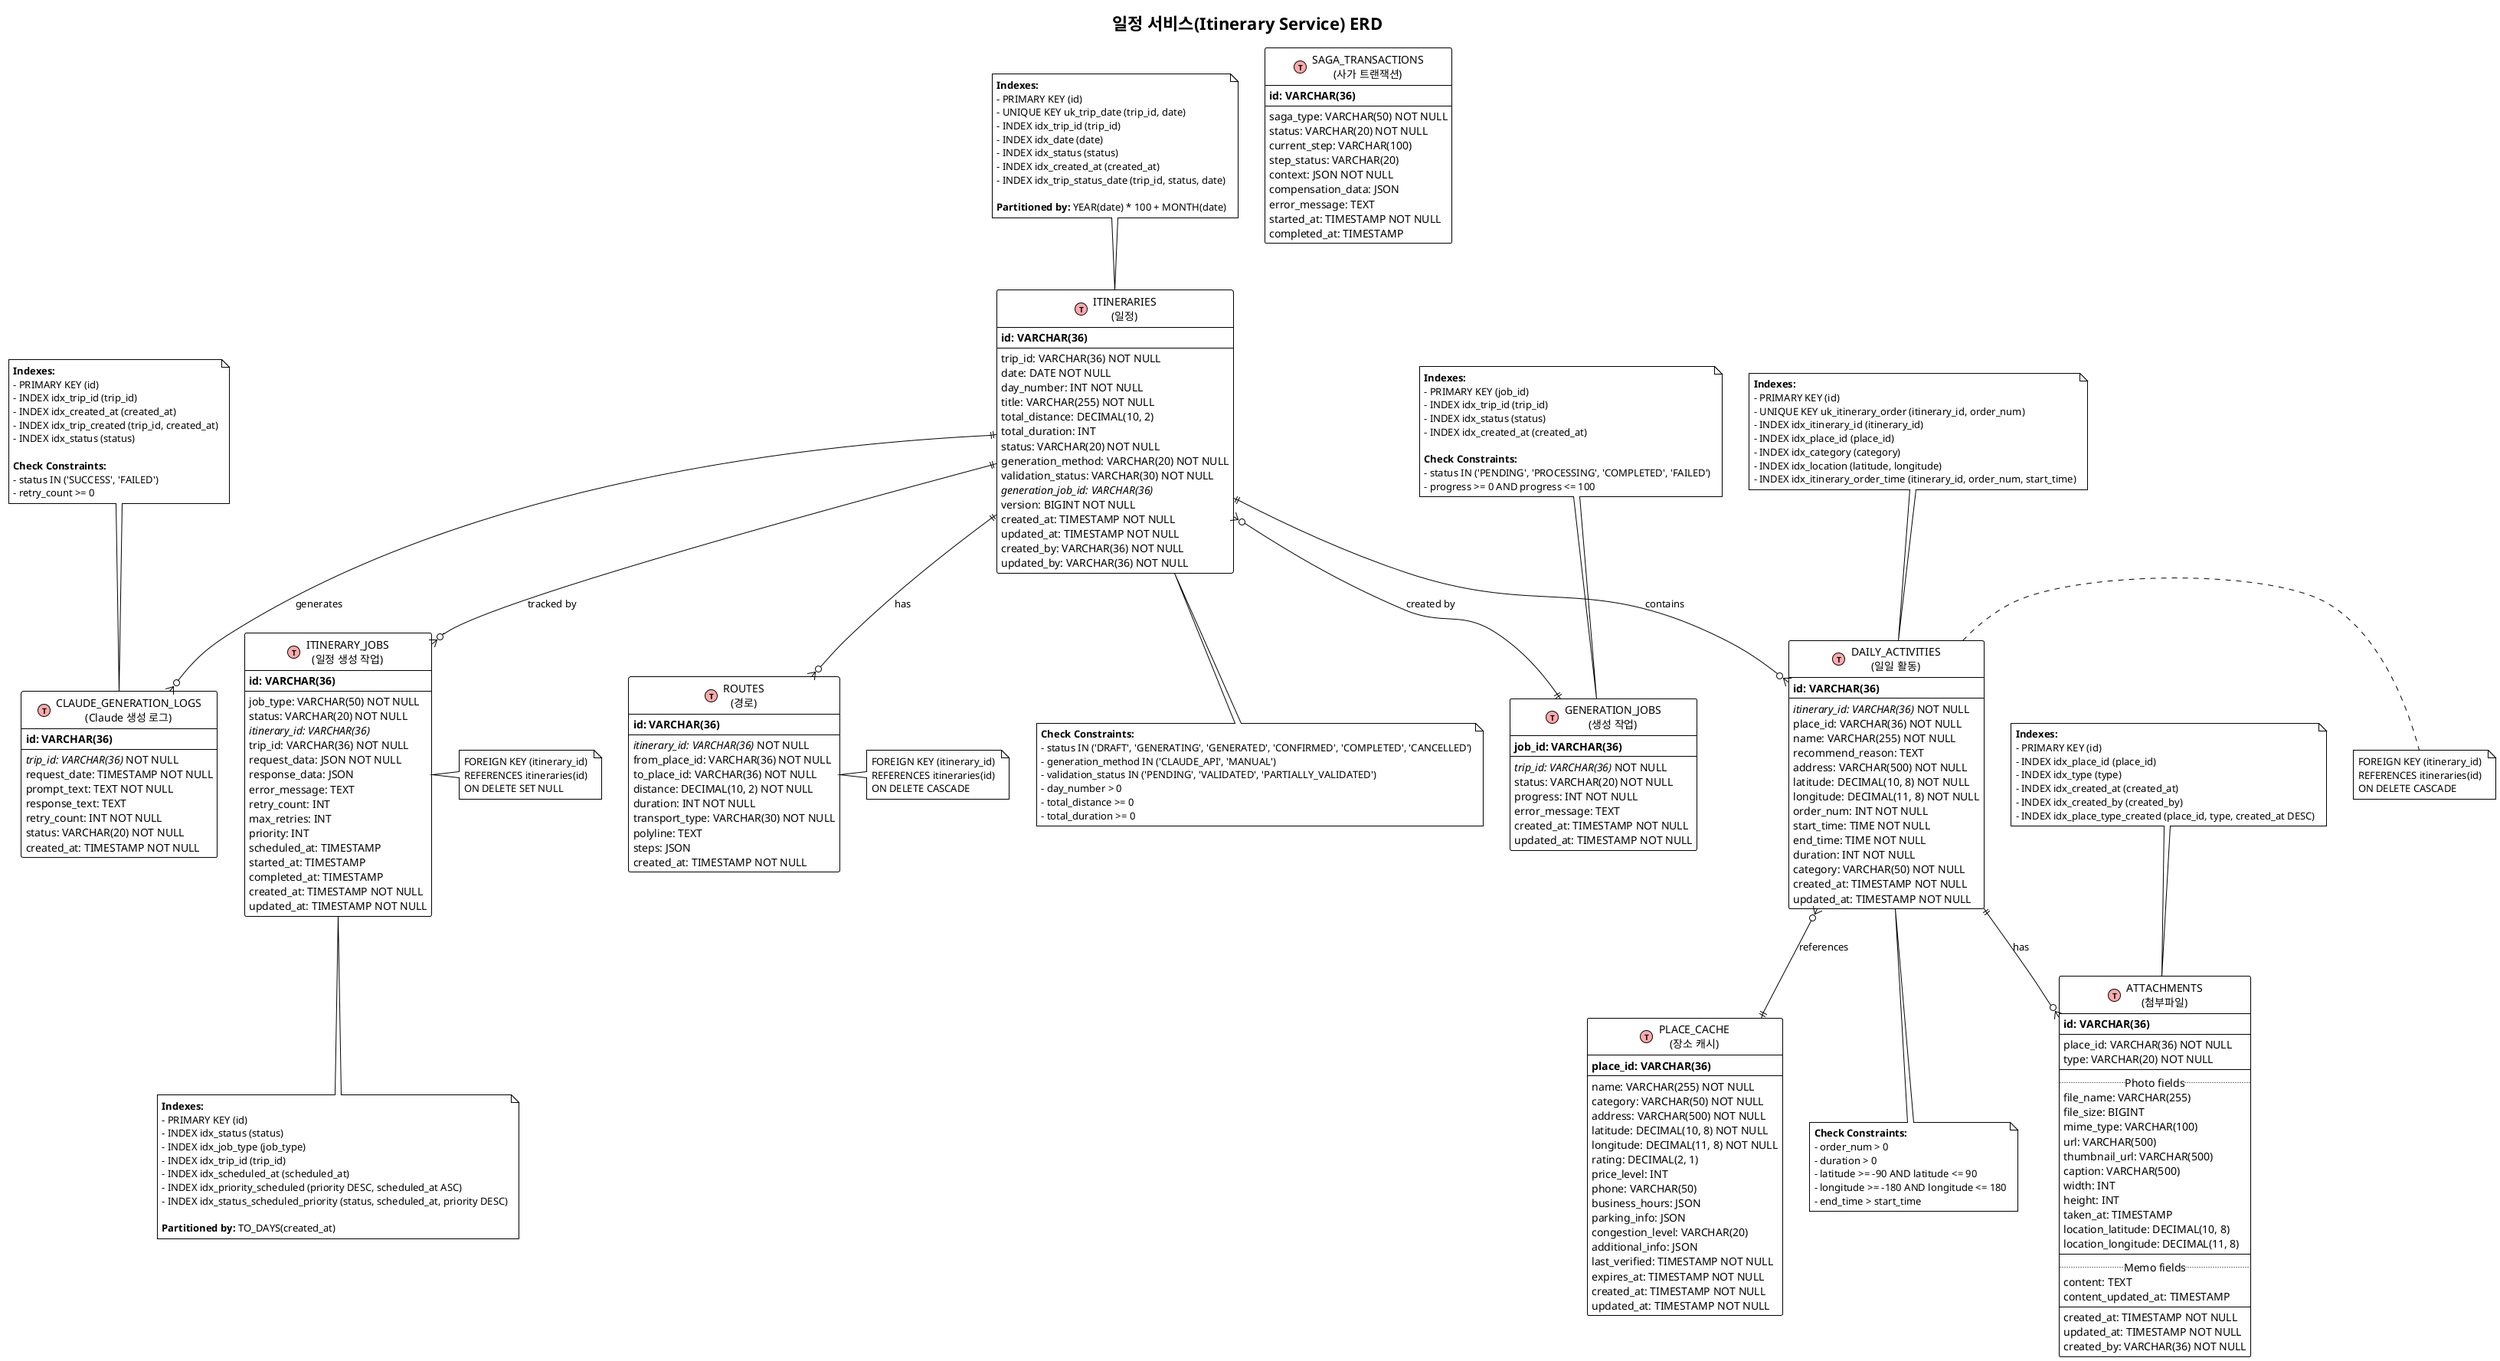 @startuml
!theme mono

title 일정 서비스(Itinerary Service) ERD

' 데이터베이스 스키마 정의
!define TABLE(name,desc) class name as "desc" << (T,#FFAAAA) >>
!define PK(x) <b>x</b>
!define FK(x) <i>x</i>

' 테이블 정의
TABLE(itineraries, "ITINERARIES\n(일정)") {
    PK(id: VARCHAR(36))
    --
    trip_id: VARCHAR(36) NOT NULL
    date: DATE NOT NULL
    day_number: INT NOT NULL
    title: VARCHAR(255) NOT NULL
    total_distance: DECIMAL(10, 2)
    total_duration: INT
    status: VARCHAR(20) NOT NULL
    generation_method: VARCHAR(20) NOT NULL
    validation_status: VARCHAR(30) NOT NULL
    FK(generation_job_id: VARCHAR(36))
    version: BIGINT NOT NULL
    created_at: TIMESTAMP NOT NULL
    updated_at: TIMESTAMP NOT NULL
    created_by: VARCHAR(36) NOT NULL
    updated_by: VARCHAR(36) NOT NULL
}

TABLE(activities, "DAILY_ACTIVITIES\n(일일 활동)") {
    PK(id: VARCHAR(36))
    --
    FK(itinerary_id: VARCHAR(36)) NOT NULL
    place_id: VARCHAR(36) NOT NULL
    name: VARCHAR(255) NOT NULL
    recommend_reason: TEXT
    address: VARCHAR(500) NOT NULL
    latitude: DECIMAL(10, 8) NOT NULL
    longitude: DECIMAL(11, 8) NOT NULL
    order_num: INT NOT NULL
    start_time: TIME NOT NULL
    end_time: TIME NOT NULL
    duration: INT NOT NULL
    category: VARCHAR(50) NOT NULL
    created_at: TIMESTAMP NOT NULL
    updated_at: TIMESTAMP NOT NULL
}

TABLE(attachments, "ATTACHMENTS\n(첨부파일)") {
    PK(id: VARCHAR(36))
    --
    place_id: VARCHAR(36) NOT NULL
    type: VARCHAR(20) NOT NULL
    --
    .. Photo fields ..
    file_name: VARCHAR(255)
    file_size: BIGINT
    mime_type: VARCHAR(100)
    url: VARCHAR(500)
    thumbnail_url: VARCHAR(500)
    caption: VARCHAR(500)
    width: INT
    height: INT
    taken_at: TIMESTAMP
    location_latitude: DECIMAL(10, 8)
    location_longitude: DECIMAL(11, 8)
    --
    .. Memo fields ..
    content: TEXT
    content_updated_at: TIMESTAMP
    --
    created_at: TIMESTAMP NOT NULL
    updated_at: TIMESTAMP NOT NULL
    created_by: VARCHAR(36) NOT NULL
}

TABLE(routes, "ROUTES\n(경로)") {
    PK(id: VARCHAR(36))
    --
    FK(itinerary_id: VARCHAR(36)) NOT NULL
    from_place_id: VARCHAR(36) NOT NULL
    to_place_id: VARCHAR(36) NOT NULL
    distance: DECIMAL(10, 2) NOT NULL
    duration: INT NOT NULL
    transport_type: VARCHAR(30) NOT NULL
    polyline: TEXT
    steps: JSON
    created_at: TIMESTAMP NOT NULL
}

TABLE(jobs, "ITINERARY_JOBS\n(일정 생성 작업)") {
    PK(id: VARCHAR(36))
    --
    job_type: VARCHAR(50) NOT NULL
    status: VARCHAR(20) NOT NULL
    FK(itinerary_id: VARCHAR(36))
    trip_id: VARCHAR(36) NOT NULL
    request_data: JSON NOT NULL
    response_data: JSON
    error_message: TEXT
    retry_count: INT
    max_retries: INT
    priority: INT
    scheduled_at: TIMESTAMP
    started_at: TIMESTAMP
    completed_at: TIMESTAMP
    created_at: TIMESTAMP NOT NULL
    updated_at: TIMESTAMP NOT NULL
}

TABLE(sagas, "SAGA_TRANSACTIONS\n(사가 트랜잭션)") {
    PK(id: VARCHAR(36))
    --
    saga_type: VARCHAR(50) NOT NULL
    status: VARCHAR(20) NOT NULL
    current_step: VARCHAR(100)
    step_status: VARCHAR(20)
    context: JSON NOT NULL
    compensation_data: JSON
    error_message: TEXT
    started_at: TIMESTAMP NOT NULL
    completed_at: TIMESTAMP
}

TABLE(cache, "PLACE_CACHE\n(장소 캐시)") {
    PK(place_id: VARCHAR(36))
    --
    name: VARCHAR(255) NOT NULL
    category: VARCHAR(50) NOT NULL
    address: VARCHAR(500) NOT NULL
    latitude: DECIMAL(10, 8) NOT NULL
    longitude: DECIMAL(11, 8) NOT NULL
    rating: DECIMAL(2, 1)
    price_level: INT
    phone: VARCHAR(50)
    business_hours: JSON
    parking_info: JSON
    congestion_level: VARCHAR(20)
    additional_info: JSON
    last_verified: TIMESTAMP NOT NULL
    expires_at: TIMESTAMP NOT NULL
    created_at: TIMESTAMP NOT NULL
    updated_at: TIMESTAMP NOT NULL
}

TABLE(claude_logs, "CLAUDE_GENERATION_LOGS\n(Claude 생성 로그)") {
    PK(id: VARCHAR(36))
    --
    FK(trip_id: VARCHAR(36)) NOT NULL
    request_date: TIMESTAMP NOT NULL
    prompt_text: TEXT NOT NULL
    response_text: TEXT
    retry_count: INT NOT NULL
    status: VARCHAR(20) NOT NULL
    created_at: TIMESTAMP NOT NULL
}

TABLE(generation_jobs, "GENERATION_JOBS\n(생성 작업)") {
    PK(job_id: VARCHAR(36))
    --
    FK(trip_id: VARCHAR(36)) NOT NULL
    status: VARCHAR(20) NOT NULL
    progress: INT NOT NULL
    error_message: TEXT
    created_at: TIMESTAMP NOT NULL
    updated_at: TIMESTAMP NOT NULL
}

' 관계 정의
itineraries ||--o{ activities : "contains"
itineraries ||--o{ routes : "has"
itineraries ||--o{ jobs : "tracked by"
itineraries }o--|| generation_jobs : "created by"
itineraries ||--o{ claude_logs : "generates"
activities ||--o{ attachments : "has"
activities }o--|| cache : "references"

' 관계 상세 표시
note right of activities
    FOREIGN KEY (itinerary_id) 
    REFERENCES itineraries(id) 
    ON DELETE CASCADE
end note

note right of routes
    FOREIGN KEY (itinerary_id) 
    REFERENCES itineraries(id) 
    ON DELETE CASCADE
end note

note right of jobs
    FOREIGN KEY (itinerary_id) 
    REFERENCES itineraries(id) 
    ON DELETE SET NULL
end note

' 인덱스 표시
note top of itineraries
    **Indexes:**
    - PRIMARY KEY (id)
    - UNIQUE KEY uk_trip_date (trip_id, date)
    - INDEX idx_trip_id (trip_id)
    - INDEX idx_date (date)
    - INDEX idx_status (status)
    - INDEX idx_created_at (created_at)
    - INDEX idx_trip_status_date (trip_id, status, date)
    
    **Partitioned by:** YEAR(date) * 100 + MONTH(date)
end note

note top of activities
    **Indexes:**
    - PRIMARY KEY (id)
    - UNIQUE KEY uk_itinerary_order (itinerary_id, order_num)
    - INDEX idx_itinerary_id (itinerary_id)
    - INDEX idx_place_id (place_id)
    - INDEX idx_category (category)
    - INDEX idx_location (latitude, longitude)
    - INDEX idx_itinerary_order_time (itinerary_id, order_num, start_time)
end note

note top of attachments
    **Indexes:**
    - PRIMARY KEY (id)
    - INDEX idx_place_id (place_id)
    - INDEX idx_type (type)
    - INDEX idx_created_at (created_at)
    - INDEX idx_created_by (created_by)
    - INDEX idx_place_type_created (place_id, type, created_at DESC)
end note

note bottom of jobs
    **Indexes:**
    - PRIMARY KEY (id)
    - INDEX idx_status (status)
    - INDEX idx_job_type (job_type)
    - INDEX idx_trip_id (trip_id)
    - INDEX idx_scheduled_at (scheduled_at)
    - INDEX idx_priority_scheduled (priority DESC, scheduled_at ASC)
    - INDEX idx_status_scheduled_priority (status, scheduled_at, priority DESC)
    
    **Partitioned by:** TO_DAYS(created_at)
end note

' 제약조건 표시
note bottom of itineraries
    **Check Constraints:**
    - status IN ('DRAFT', 'GENERATING', 'GENERATED', 'CONFIRMED', 'COMPLETED', 'CANCELLED')
    - generation_method IN ('CLAUDE_API', 'MANUAL')
    - validation_status IN ('PENDING', 'VALIDATED', 'PARTIALLY_VALIDATED')
    - day_number > 0
    - total_distance >= 0
    - total_duration >= 0
end note

note bottom of activities
    **Check Constraints:**
    - order_num > 0
    - duration > 0
    - latitude >= -90 AND latitude <= 90
    - longitude >= -180 AND longitude <= 180
    - end_time > start_time
end note

note top of claude_logs
    **Indexes:**
    - PRIMARY KEY (id)
    - INDEX idx_trip_id (trip_id)
    - INDEX idx_created_at (created_at)
    - INDEX idx_trip_created (trip_id, created_at)
    - INDEX idx_status (status)
    
    **Check Constraints:**
    - status IN ('SUCCESS', 'FAILED')
    - retry_count >= 0
end note

note top of generation_jobs
    **Indexes:**
    - PRIMARY KEY (job_id)
    - INDEX idx_trip_id (trip_id)
    - INDEX idx_status (status)
    - INDEX idx_created_at (created_at)
    
    **Check Constraints:**
    - status IN ('PENDING', 'PROCESSING', 'COMPLETED', 'FAILED')
    - progress >= 0 AND progress <= 100
end note

@enduml